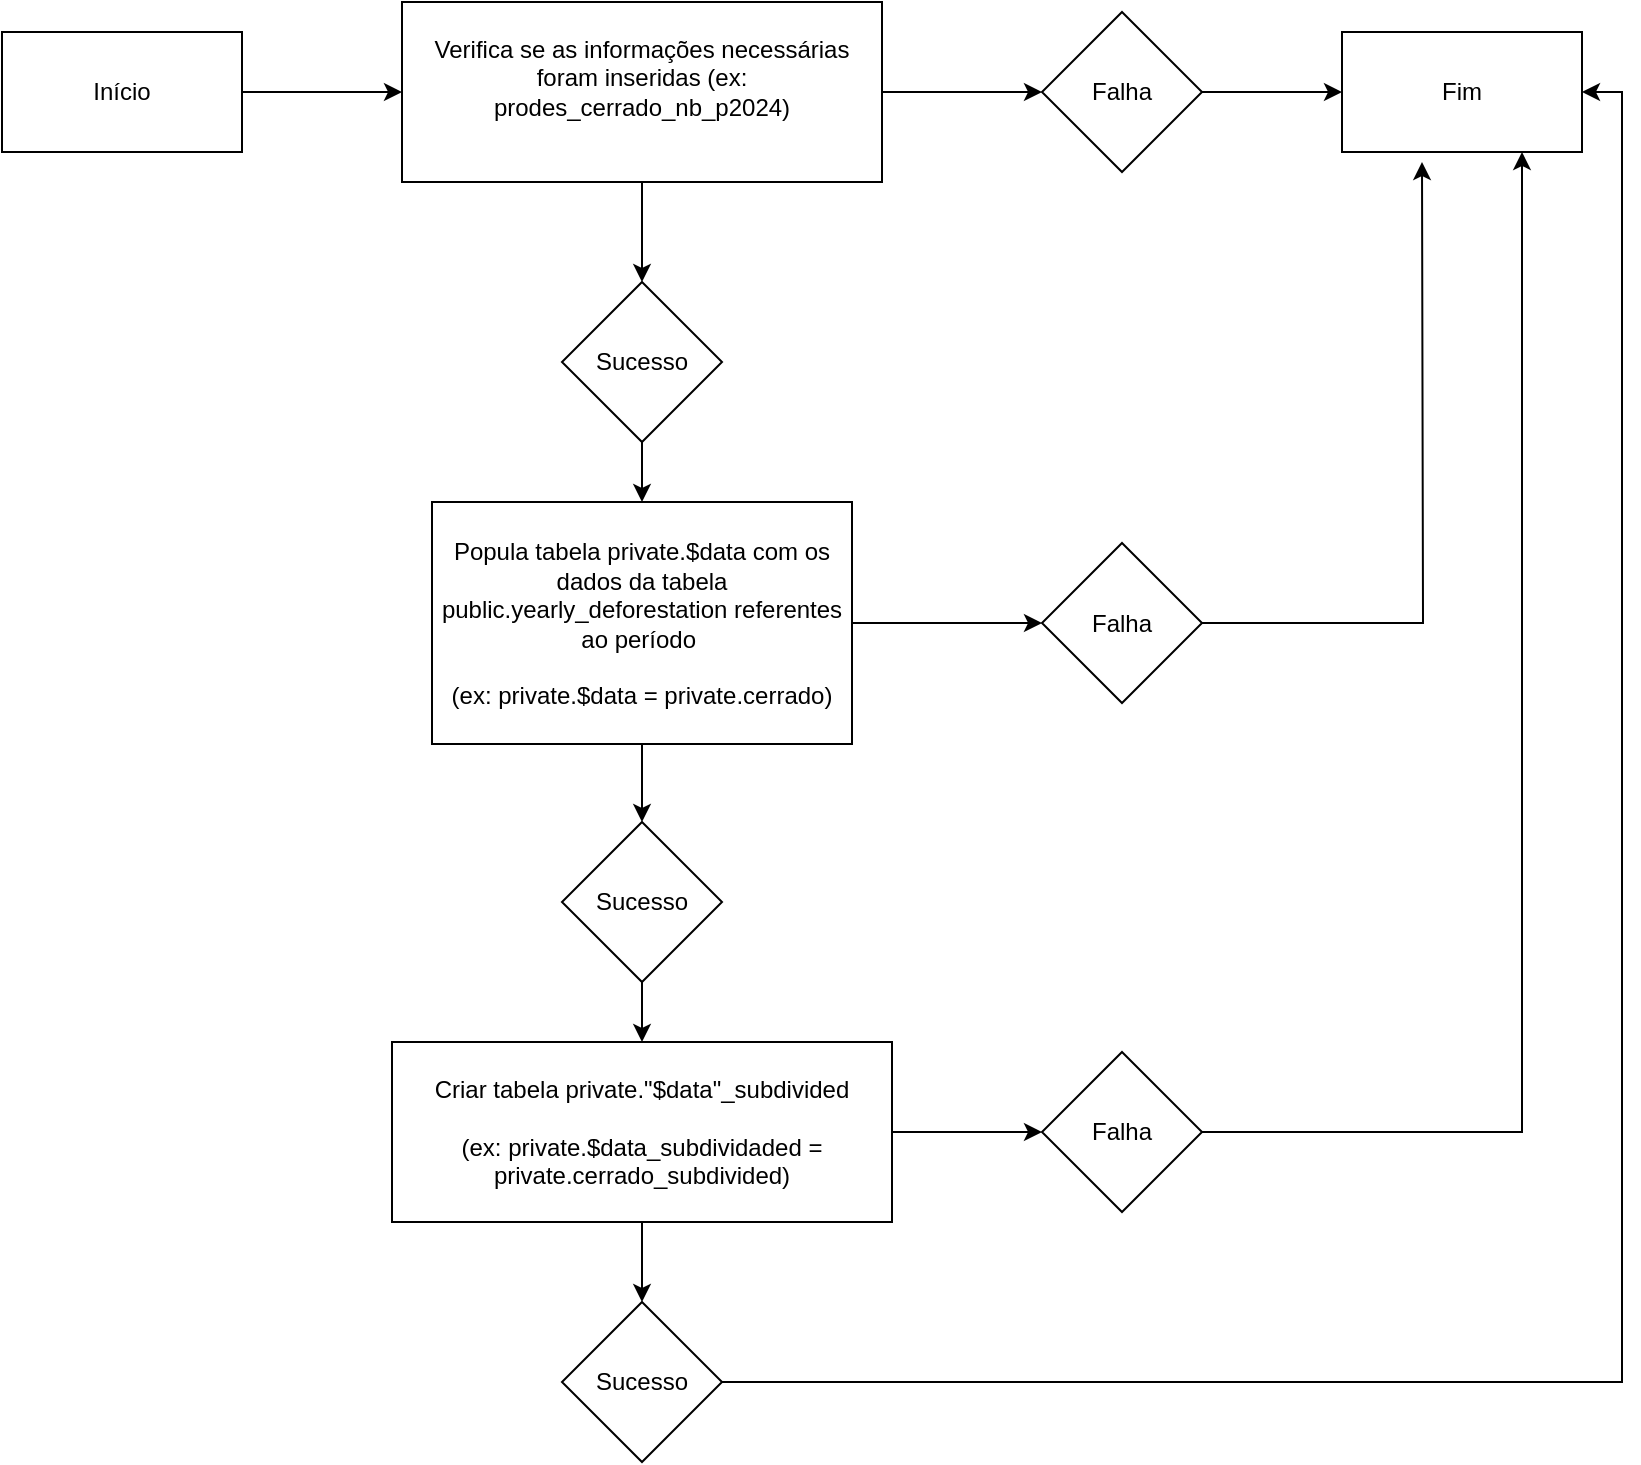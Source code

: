 <mxfile version="26.0.13" pages="3">
  <diagram name="Página-1" id="8NLPkhrriydRjew9v67C">
    <mxGraphModel dx="1605" dy="893" grid="1" gridSize="10" guides="1" tooltips="1" connect="1" arrows="1" fold="1" page="1" pageScale="1" pageWidth="827" pageHeight="1169" math="0" shadow="0">
      <root>
        <mxCell id="0" />
        <mxCell id="1" parent="0" />
        <mxCell id="Tnll7QAmCmm4RV6MWjEY-2" style="edgeStyle=orthogonalEdgeStyle;rounded=0;orthogonalLoop=1;jettySize=auto;html=1;entryX=0;entryY=0.5;entryDx=0;entryDy=0;" parent="1" source="Tnll7QAmCmm4RV6MWjEY-3" target="Tnll7QAmCmm4RV6MWjEY-7" edge="1">
          <mxGeometry relative="1" as="geometry" />
        </mxCell>
        <mxCell id="Tnll7QAmCmm4RV6MWjEY-3" value="Início" style="rounded=0;whiteSpace=wrap;html=1;" parent="1" vertex="1">
          <mxGeometry x="470" y="237" width="120" height="60" as="geometry" />
        </mxCell>
        <mxCell id="Tnll7QAmCmm4RV6MWjEY-4" value="&lt;font style=&quot;vertical-align: inherit;&quot;&gt;&lt;font style=&quot;vertical-align: inherit;&quot;&gt;Fim&lt;/font&gt;&lt;/font&gt;" style="rounded=0;whiteSpace=wrap;html=1;" parent="1" vertex="1">
          <mxGeometry x="1140" y="237" width="120" height="60" as="geometry" />
        </mxCell>
        <mxCell id="Tnll7QAmCmm4RV6MWjEY-5" value="" style="edgeStyle=orthogonalEdgeStyle;rounded=0;orthogonalLoop=1;jettySize=auto;html=1;" parent="1" source="Tnll7QAmCmm4RV6MWjEY-7" target="Tnll7QAmCmm4RV6MWjEY-18" edge="1">
          <mxGeometry relative="1" as="geometry" />
        </mxCell>
        <mxCell id="Tnll7QAmCmm4RV6MWjEY-6" style="edgeStyle=orthogonalEdgeStyle;rounded=0;orthogonalLoop=1;jettySize=auto;html=1;entryX=0;entryY=0.5;entryDx=0;entryDy=0;" parent="1" source="Tnll7QAmCmm4RV6MWjEY-7" target="Tnll7QAmCmm4RV6MWjEY-26" edge="1">
          <mxGeometry relative="1" as="geometry" />
        </mxCell>
        <mxCell id="Tnll7QAmCmm4RV6MWjEY-7" value="Verifica se as informações necessárias foram inseridas (ex: prodes_cerrado_nb_p2024)&lt;div&gt;&lt;br&gt;&lt;/div&gt;" style="whiteSpace=wrap;html=1;" parent="1" vertex="1">
          <mxGeometry x="670" y="222" width="240" height="90" as="geometry" />
        </mxCell>
        <mxCell id="Tnll7QAmCmm4RV6MWjEY-8" value="" style="edgeStyle=orthogonalEdgeStyle;rounded=0;orthogonalLoop=1;jettySize=auto;html=1;" parent="1" source="Tnll7QAmCmm4RV6MWjEY-26" target="Tnll7QAmCmm4RV6MWjEY-4" edge="1">
          <mxGeometry relative="1" as="geometry">
            <mxPoint x="970" y="272" as="sourcePoint" />
          </mxGeometry>
        </mxCell>
        <mxCell id="Tnll7QAmCmm4RV6MWjEY-9" value="" style="edgeStyle=orthogonalEdgeStyle;rounded=0;orthogonalLoop=1;jettySize=auto;html=1;" parent="1" source="Tnll7QAmCmm4RV6MWjEY-11" target="Tnll7QAmCmm4RV6MWjEY-15" edge="1">
          <mxGeometry relative="1" as="geometry" />
        </mxCell>
        <mxCell id="Tnll7QAmCmm4RV6MWjEY-10" value="" style="edgeStyle=orthogonalEdgeStyle;rounded=0;orthogonalLoop=1;jettySize=auto;html=1;" parent="1" source="Tnll7QAmCmm4RV6MWjEY-11" target="Tnll7QAmCmm4RV6MWjEY-23" edge="1">
          <mxGeometry relative="1" as="geometry" />
        </mxCell>
        <mxCell id="Tnll7QAmCmm4RV6MWjEY-11" value="Popula tabela private.$data com os dados da tabela public.yearly_deforestation referentes ao período&amp;nbsp;&lt;br&gt;&lt;br&gt;(ex: private.$data = private.cerrado)" style="whiteSpace=wrap;html=1;" parent="1" vertex="1">
          <mxGeometry x="685" y="472" width="210" height="121" as="geometry" />
        </mxCell>
        <mxCell id="Tnll7QAmCmm4RV6MWjEY-12" style="edgeStyle=orthogonalEdgeStyle;rounded=0;orthogonalLoop=1;jettySize=auto;html=1;entryX=1;entryY=0.5;entryDx=0;entryDy=0;" parent="1" source="Tnll7QAmCmm4RV6MWjEY-13" target="Tnll7QAmCmm4RV6MWjEY-4" edge="1">
          <mxGeometry relative="1" as="geometry" />
        </mxCell>
        <mxCell id="Tnll7QAmCmm4RV6MWjEY-13" value="Sucesso" style="rhombus;whiteSpace=wrap;html=1;" parent="1" vertex="1">
          <mxGeometry x="750" y="872" width="80" height="80" as="geometry" />
        </mxCell>
        <mxCell id="Tnll7QAmCmm4RV6MWjEY-14" style="edgeStyle=orthogonalEdgeStyle;rounded=0;orthogonalLoop=1;jettySize=auto;html=1;" parent="1" source="Tnll7QAmCmm4RV6MWjEY-15" edge="1">
          <mxGeometry relative="1" as="geometry">
            <mxPoint x="1180" y="302" as="targetPoint" />
          </mxGeometry>
        </mxCell>
        <mxCell id="Tnll7QAmCmm4RV6MWjEY-15" value="Falha" style="rhombus;whiteSpace=wrap;html=1;" parent="1" vertex="1">
          <mxGeometry x="990" y="492.5" width="80" height="80" as="geometry" />
        </mxCell>
        <mxCell id="Tnll7QAmCmm4RV6MWjEY-17" value="" style="edgeStyle=orthogonalEdgeStyle;rounded=0;orthogonalLoop=1;jettySize=auto;html=1;" parent="1" source="Tnll7QAmCmm4RV6MWjEY-18" target="Tnll7QAmCmm4RV6MWjEY-11" edge="1">
          <mxGeometry relative="1" as="geometry" />
        </mxCell>
        <mxCell id="Tnll7QAmCmm4RV6MWjEY-18" value="Sucesso" style="rhombus;whiteSpace=wrap;html=1;" parent="1" vertex="1">
          <mxGeometry x="750" y="362" width="80" height="80" as="geometry" />
        </mxCell>
        <mxCell id="Tnll7QAmCmm4RV6MWjEY-19" value="" style="edgeStyle=orthogonalEdgeStyle;rounded=0;orthogonalLoop=1;jettySize=auto;html=1;" parent="1" source="Tnll7QAmCmm4RV6MWjEY-21" target="Tnll7QAmCmm4RV6MWjEY-13" edge="1">
          <mxGeometry relative="1" as="geometry" />
        </mxCell>
        <mxCell id="Tnll7QAmCmm4RV6MWjEY-20" value="" style="edgeStyle=orthogonalEdgeStyle;rounded=0;orthogonalLoop=1;jettySize=auto;html=1;" parent="1" source="Tnll7QAmCmm4RV6MWjEY-21" target="Tnll7QAmCmm4RV6MWjEY-25" edge="1">
          <mxGeometry relative="1" as="geometry" />
        </mxCell>
        <mxCell id="Tnll7QAmCmm4RV6MWjEY-21" value="Criar tabela&amp;nbsp;private.&quot;$data&quot;_subdivided&lt;div&gt;&lt;br&gt;&lt;/div&gt;&lt;div&gt;(ex: private.$data_subdividaded = private.cerrado_subdivided)&lt;/div&gt;" style="whiteSpace=wrap;html=1;" parent="1" vertex="1">
          <mxGeometry x="665" y="742" width="250" height="90" as="geometry" />
        </mxCell>
        <mxCell id="Tnll7QAmCmm4RV6MWjEY-22" value="" style="edgeStyle=orthogonalEdgeStyle;rounded=0;orthogonalLoop=1;jettySize=auto;html=1;" parent="1" source="Tnll7QAmCmm4RV6MWjEY-23" target="Tnll7QAmCmm4RV6MWjEY-21" edge="1">
          <mxGeometry relative="1" as="geometry" />
        </mxCell>
        <mxCell id="Tnll7QAmCmm4RV6MWjEY-23" value="Sucesso" style="rhombus;whiteSpace=wrap;html=1;" parent="1" vertex="1">
          <mxGeometry x="750" y="632" width="80" height="80" as="geometry" />
        </mxCell>
        <mxCell id="Tnll7QAmCmm4RV6MWjEY-24" style="edgeStyle=orthogonalEdgeStyle;rounded=0;orthogonalLoop=1;jettySize=auto;html=1;entryX=0.75;entryY=1;entryDx=0;entryDy=0;" parent="1" source="Tnll7QAmCmm4RV6MWjEY-25" target="Tnll7QAmCmm4RV6MWjEY-4" edge="1">
          <mxGeometry relative="1" as="geometry" />
        </mxCell>
        <mxCell id="Tnll7QAmCmm4RV6MWjEY-25" value="Falha" style="rhombus;whiteSpace=wrap;html=1;" parent="1" vertex="1">
          <mxGeometry x="990" y="747" width="80" height="80" as="geometry" />
        </mxCell>
        <mxCell id="Tnll7QAmCmm4RV6MWjEY-26" value="Falha" style="rhombus;whiteSpace=wrap;html=1;" parent="1" vertex="1">
          <mxGeometry x="990" y="227" width="80" height="80" as="geometry" />
        </mxCell>
      </root>
    </mxGraphModel>
  </diagram>
  <diagram id="pU0RXOq1ph4xjPEUFEaU" name="Página-2">
    <mxGraphModel dx="1364" dy="759" grid="1" gridSize="10" guides="1" tooltips="1" connect="1" arrows="1" fold="1" page="1" pageScale="1" pageWidth="827" pageHeight="1169" math="0" shadow="0">
      <root>
        <mxCell id="0" />
        <mxCell id="1" parent="0" />
        <mxCell id="KhcOfiiCLp5HfuX38YuG-1" value="" style="edgeStyle=orthogonalEdgeStyle;rounded=0;orthogonalLoop=1;jettySize=auto;html=1;" parent="1" source="KhcOfiiCLp5HfuX38YuG-2" target="KhcOfiiCLp5HfuX38YuG-6" edge="1">
          <mxGeometry relative="1" as="geometry" />
        </mxCell>
        <mxCell id="KhcOfiiCLp5HfuX38YuG-2" value="Início" style="rounded=0;whiteSpace=wrap;html=1;" parent="1" vertex="1">
          <mxGeometry x="600" y="219" width="120" height="60" as="geometry" />
        </mxCell>
        <mxCell id="KhcOfiiCLp5HfuX38YuG-3" value="Fim" style="rounded=0;whiteSpace=wrap;html=1;" parent="1" vertex="1">
          <mxGeometry x="1200" y="219" width="120" height="60" as="geometry" />
        </mxCell>
        <mxCell id="KhcOfiiCLp5HfuX38YuG-4" value="" style="edgeStyle=orthogonalEdgeStyle;rounded=0;orthogonalLoop=1;jettySize=auto;html=1;" parent="1" source="KhcOfiiCLp5HfuX38YuG-6" target="KhcOfiiCLp5HfuX38YuG-8" edge="1">
          <mxGeometry relative="1" as="geometry" />
        </mxCell>
        <mxCell id="KhcOfiiCLp5HfuX38YuG-5" value="" style="edgeStyle=orthogonalEdgeStyle;rounded=0;orthogonalLoop=1;jettySize=auto;html=1;" parent="1" source="KhcOfiiCLp5HfuX38YuG-6" target="KhcOfiiCLp5HfuX38YuG-10" edge="1">
          <mxGeometry relative="1" as="geometry" />
        </mxCell>
        <mxCell id="KhcOfiiCLp5HfuX38YuG-6" value="Verificar se as tabelas $data e $data_subdivided foram criadas e populadas corretamente" style="whiteSpace=wrap;html=1;rounded=0;" parent="1" vertex="1">
          <mxGeometry x="800" y="199" width="180" height="100" as="geometry" />
        </mxCell>
        <mxCell id="KhcOfiiCLp5HfuX38YuG-7" style="edgeStyle=orthogonalEdgeStyle;rounded=0;orthogonalLoop=1;jettySize=auto;html=1;exitX=1;exitY=0.5;exitDx=0;exitDy=0;" parent="1" source="KhcOfiiCLp5HfuX38YuG-8" target="KhcOfiiCLp5HfuX38YuG-3" edge="1">
          <mxGeometry relative="1" as="geometry" />
        </mxCell>
        <mxCell id="KhcOfiiCLp5HfuX38YuG-8" value="Falha" style="rhombus;whiteSpace=wrap;html=1;rounded=0;" parent="1" vertex="1">
          <mxGeometry x="1050" y="209" width="80" height="80" as="geometry" />
        </mxCell>
        <mxCell id="KhcOfiiCLp5HfuX38YuG-9" value="" style="edgeStyle=orthogonalEdgeStyle;rounded=0;orthogonalLoop=1;jettySize=auto;html=1;" parent="1" source="KhcOfiiCLp5HfuX38YuG-10" target="KhcOfiiCLp5HfuX38YuG-12" edge="1">
          <mxGeometry relative="1" as="geometry" />
        </mxCell>
        <mxCell id="KhcOfiiCLp5HfuX38YuG-10" value="Sucesso" style="rhombus;whiteSpace=wrap;html=1;rounded=0;" parent="1" vertex="1">
          <mxGeometry x="850" y="349" width="80" height="80" as="geometry" />
        </mxCell>
        <mxCell id="KhcOfiiCLp5HfuX38YuG-11" value="" style="edgeStyle=orthogonalEdgeStyle;rounded=0;orthogonalLoop=1;jettySize=auto;html=1;" parent="1" source="KhcOfiiCLp5HfuX38YuG-12" target="KhcOfiiCLp5HfuX38YuG-14" edge="1">
          <mxGeometry relative="1" as="geometry" />
        </mxCell>
        <mxCell id="KhcOfiiCLp5HfuX38YuG-12" value="Iniciar inserção das Features" style="whiteSpace=wrap;html=1;rounded=0;" parent="1" vertex="1">
          <mxGeometry x="830" y="469" width="120" height="60" as="geometry" />
        </mxCell>
        <mxCell id="KhcOfiiCLp5HfuX38YuG-13" value="" style="edgeStyle=orthogonalEdgeStyle;rounded=0;orthogonalLoop=1;jettySize=auto;html=1;" parent="1" source="KhcOfiiCLp5HfuX38YuG-14" target="KhcOfiiCLp5HfuX38YuG-17" edge="1">
          <mxGeometry relative="1" as="geometry" />
        </mxCell>
        <mxCell id="KhcOfiiCLp5HfuX38YuG-14" value="armazenar um array com todas as tadas iniciais do período a ser gerado ex:" style="whiteSpace=wrap;html=1;rounded=0;" parent="1" vertex="1">
          <mxGeometry x="800" y="572.5" width="180" height="100" as="geometry" />
        </mxCell>
        <mxCell id="KhcOfiiCLp5HfuX38YuG-15" value="" style="edgeStyle=orthogonalEdgeStyle;rounded=0;orthogonalLoop=1;jettySize=auto;html=1;" parent="1" source="KhcOfiiCLp5HfuX38YuG-17" target="KhcOfiiCLp5HfuX38YuG-29" edge="1">
          <mxGeometry relative="1" as="geometry" />
        </mxCell>
        <mxCell id="KhcOfiiCLp5HfuX38YuG-16" value="" style="edgeStyle=orthogonalEdgeStyle;rounded=0;orthogonalLoop=1;jettySize=auto;html=1;" parent="1" source="KhcOfiiCLp5HfuX38YuG-17" target="KhcOfiiCLp5HfuX38YuG-31" edge="1">
          <mxGeometry relative="1" as="geometry" />
        </mxCell>
        <mxCell id="KhcOfiiCLp5HfuX38YuG-17" value="Realizar a inserção na tabela features" style="whiteSpace=wrap;html=1;rounded=0;" parent="1" vertex="1">
          <mxGeometry x="830" y="759" width="120" height="60" as="geometry" />
        </mxCell>
        <mxCell id="KhcOfiiCLp5HfuX38YuG-18" value="" style="endArrow=none;dashed=1;html=1;rounded=0;" parent="1" edge="1">
          <mxGeometry width="50" height="50" relative="1" as="geometry">
            <mxPoint x="240" y="450" as="sourcePoint" />
            <mxPoint x="240" y="450" as="targetPoint" />
            <Array as="points">
              <mxPoint x="240" y="880" />
              <mxPoint x="700" y="880" />
              <mxPoint x="700" y="450" />
            </Array>
          </mxGeometry>
        </mxCell>
        <mxCell id="KhcOfiiCLp5HfuX38YuG-19" value="" style="group" parent="1" vertex="1" connectable="0">
          <mxGeometry x="280" y="500" width="380" height="320" as="geometry" />
        </mxCell>
        <mxCell id="KhcOfiiCLp5HfuX38YuG-20" value="Processo feito para cada loi (1, 2, 3, 4)" style="text;strokeColor=none;fillColor=none;html=1;fontSize=24;fontStyle=1;verticalAlign=middle;align=center;" parent="KhcOfiiCLp5HfuX38YuG-19" vertex="1">
          <mxGeometry x="140" width="100" height="40" as="geometry" />
        </mxCell>
        <mxCell id="KhcOfiiCLp5HfuX38YuG-21" value="" style="group" parent="KhcOfiiCLp5HfuX38YuG-19" vertex="1" connectable="0">
          <mxGeometry y="63.5" width="380" height="140" as="geometry" />
        </mxCell>
        <mxCell id="KhcOfiiCLp5HfuX38YuG-22" value="&lt;h1 style=&quot;margin-top: 0px;&quot;&gt;Cerrado: 2022, 2023, 2024 =&lt;/h1&gt;&lt;p&gt;&lt;span style=&quot;text-align: center; text-wrap-mode: nowrap;&quot;&gt;start_date = [&#39;2022-07-31&#39;, &#39;2023-07-31&#39;, &#39;2024-07-31&#39;]&lt;/span&gt;&lt;/p&gt;&lt;p&gt;&lt;span style=&quot;text-align: center; text-wrap-mode: nowrap; background-color: transparent; color: light-dark(rgb(0, 0, 0), rgb(255, 255, 255));&quot;&gt;end_date = [&#39;2021-08-01&#39;, &#39;2022-08-01&#39;, &#39;2023-08-01&#39;]&lt;/span&gt;&lt;/p&gt;" style="text;html=1;whiteSpace=wrap;overflow=hidden;rounded=0;" parent="KhcOfiiCLp5HfuX38YuG-21" vertex="1">
          <mxGeometry x="30" y="20" width="350" height="120" as="geometry" />
        </mxCell>
        <mxCell id="KhcOfiiCLp5HfuX38YuG-23" value="" style="endArrow=none;dashed=1;html=1;rounded=0;" parent="KhcOfiiCLp5HfuX38YuG-21" edge="1">
          <mxGeometry width="50" height="50" relative="1" as="geometry">
            <mxPoint as="sourcePoint" />
            <mxPoint as="targetPoint" />
            <Array as="points">
              <mxPoint x="380" />
              <mxPoint x="380" y="140" />
              <mxPoint y="140" />
            </Array>
          </mxGeometry>
        </mxCell>
        <mxCell id="KhcOfiiCLp5HfuX38YuG-24" value="" style="group" parent="KhcOfiiCLp5HfuX38YuG-19" vertex="1" connectable="0">
          <mxGeometry x="30" y="240" width="320" height="80" as="geometry" />
        </mxCell>
        <mxCell id="KhcOfiiCLp5HfuX38YuG-25" value="query_by_year.sh" style="text;strokeColor=none;fillColor=none;html=1;fontSize=24;fontStyle=1;verticalAlign=middle;align=center;" parent="KhcOfiiCLp5HfuX38YuG-24" vertex="1">
          <mxGeometry x="110" y="20" width="100" height="40" as="geometry" />
        </mxCell>
        <mxCell id="KhcOfiiCLp5HfuX38YuG-26" value="" style="endArrow=none;dashed=1;html=1;rounded=0;" parent="KhcOfiiCLp5HfuX38YuG-24" edge="1">
          <mxGeometry width="50" height="50" relative="1" as="geometry">
            <mxPoint as="sourcePoint" />
            <mxPoint as="targetPoint" />
            <Array as="points">
              <mxPoint x="320" />
              <mxPoint x="320" y="80" />
              <mxPoint y="80" />
            </Array>
          </mxGeometry>
        </mxCell>
        <mxCell id="KhcOfiiCLp5HfuX38YuG-27" value="" style="shape=flexArrow;endArrow=classic;html=1;rounded=0;" parent="1" source="KhcOfiiCLp5HfuX38YuG-14" target="KhcOfiiCLp5HfuX38YuG-22" edge="1">
          <mxGeometry width="50" height="50" relative="1" as="geometry">
            <mxPoint x="640" y="449" as="sourcePoint" />
            <mxPoint x="580" y="499" as="targetPoint" />
          </mxGeometry>
        </mxCell>
        <mxCell id="KhcOfiiCLp5HfuX38YuG-28" style="edgeStyle=orthogonalEdgeStyle;rounded=0;orthogonalLoop=1;jettySize=auto;html=1;entryX=0.75;entryY=1;entryDx=0;entryDy=0;" parent="1" source="KhcOfiiCLp5HfuX38YuG-29" target="KhcOfiiCLp5HfuX38YuG-3" edge="1">
          <mxGeometry relative="1" as="geometry" />
        </mxCell>
        <mxCell id="KhcOfiiCLp5HfuX38YuG-29" value="Sucesso" style="rhombus;whiteSpace=wrap;html=1;rounded=0;" parent="1" vertex="1">
          <mxGeometry x="850" y="889" width="80" height="80" as="geometry" />
        </mxCell>
        <mxCell id="KhcOfiiCLp5HfuX38YuG-30" style="edgeStyle=orthogonalEdgeStyle;rounded=0;orthogonalLoop=1;jettySize=auto;html=1;" parent="1" source="KhcOfiiCLp5HfuX38YuG-31" edge="1">
          <mxGeometry relative="1" as="geometry">
            <mxPoint x="1260" y="280" as="targetPoint" />
          </mxGeometry>
        </mxCell>
        <mxCell id="KhcOfiiCLp5HfuX38YuG-31" value="Falha" style="rhombus;whiteSpace=wrap;html=1;rounded=0;" parent="1" vertex="1">
          <mxGeometry x="1050" y="749" width="80" height="80" as="geometry" />
        </mxCell>
      </root>
    </mxGraphModel>
  </diagram>
  <diagram id="mw4lKIC0Vdc1x1iNzVJi" name="Página-3">
    <mxGraphModel dx="3307" dy="1380" grid="1" gridSize="10" guides="1" tooltips="1" connect="1" arrows="1" fold="1" page="1" pageScale="1" pageWidth="827" pageHeight="1169" math="0" shadow="0">
      <root>
        <mxCell id="0" />
        <mxCell id="1" parent="0" />
        <mxCell id="MLYL3sheuop6lG8gzO3--1" value="" style="edgeStyle=orthogonalEdgeStyle;rounded=0;orthogonalLoop=1;jettySize=auto;html=1;" parent="1" source="MLYL3sheuop6lG8gzO3--3" target="MLYL3sheuop6lG8gzO3--7" edge="1">
          <mxGeometry relative="1" as="geometry" />
        </mxCell>
        <mxCell id="MLYL3sheuop6lG8gzO3--2" value="" style="edgeStyle=orthogonalEdgeStyle;rounded=0;orthogonalLoop=1;jettySize=auto;html=1;" parent="1" source="MLYL3sheuop6lG8gzO3--3" target="MLYL3sheuop6lG8gzO3--10" edge="1">
          <mxGeometry relative="1" as="geometry" />
        </mxCell>
        <mxCell id="MLYL3sheuop6lG8gzO3--3" value="Gerar arquivos de classe (tabela data_class)" style="rounded=0;whiteSpace=wrap;html=1;" parent="1" vertex="1">
          <mxGeometry x="-90" y="290" width="120" height="60" as="geometry" />
        </mxCell>
        <mxCell id="MLYL3sheuop6lG8gzO3--4" value="" style="edgeStyle=orthogonalEdgeStyle;rounded=0;orthogonalLoop=1;jettySize=auto;html=1;" parent="1" source="MLYL3sheuop6lG8gzO3--5" target="MLYL3sheuop6lG8gzO3--3" edge="1">
          <mxGeometry relative="1" as="geometry" />
        </mxCell>
        <mxCell id="MLYL3sheuop6lG8gzO3--5" value="Início" style="rounded=0;whiteSpace=wrap;html=1;" parent="1" vertex="1">
          <mxGeometry x="-270" y="290" width="120" height="60" as="geometry" />
        </mxCell>
        <mxCell id="MLYL3sheuop6lG8gzO3--6" value="" style="edgeStyle=orthogonalEdgeStyle;rounded=0;orthogonalLoop=1;jettySize=auto;html=1;" parent="1" source="MLYL3sheuop6lG8gzO3--7" target="MLYL3sheuop6lG8gzO3--8" edge="1">
          <mxGeometry relative="1" as="geometry" />
        </mxCell>
        <mxCell id="MLYL3sheuop6lG8gzO3--7" value="Falha" style="rhombus;whiteSpace=wrap;html=1;rounded=0;" parent="1" vertex="1">
          <mxGeometry x="90" y="280" width="80" height="80" as="geometry" />
        </mxCell>
        <mxCell id="MLYL3sheuop6lG8gzO3--8" value="Fim" style="whiteSpace=wrap;html=1;rounded=0;" parent="1" vertex="1">
          <mxGeometry x="230" y="290" width="120" height="60" as="geometry" />
        </mxCell>
        <mxCell id="MLYL3sheuop6lG8gzO3--9" value="" style="edgeStyle=orthogonalEdgeStyle;rounded=0;orthogonalLoop=1;jettySize=auto;html=1;" parent="1" source="MLYL3sheuop6lG8gzO3--10" target="MLYL3sheuop6lG8gzO3--13" edge="1">
          <mxGeometry relative="1" as="geometry" />
        </mxCell>
        <mxCell id="MLYL3sheuop6lG8gzO3--10" value="Sucesso" style="rhombus;whiteSpace=wrap;html=1;rounded=0;" parent="1" vertex="1">
          <mxGeometry x="-70" y="420" width="80" height="80" as="geometry" />
        </mxCell>
        <mxCell id="MLYL3sheuop6lG8gzO3--11" value="" style="edgeStyle=orthogonalEdgeStyle;rounded=0;orthogonalLoop=1;jettySize=auto;html=1;" parent="1" source="MLYL3sheuop6lG8gzO3--13" target="MLYL3sheuop6lG8gzO3--14" edge="1">
          <mxGeometry relative="1" as="geometry" />
        </mxCell>
        <mxCell id="MLYL3sheuop6lG8gzO3--12" value="" style="edgeStyle=orthogonalEdgeStyle;rounded=0;orthogonalLoop=1;jettySize=auto;html=1;" parent="1" source="MLYL3sheuop6lG8gzO3--13" target="MLYL3sheuop6lG8gzO3--17" edge="1">
          <mxGeometry relative="1" as="geometry" />
        </mxCell>
        <mxCell id="MLYL3sheuop6lG8gzO3--13" value="Gerar arquivos de Filter (tabela data_filter)" style="whiteSpace=wrap;html=1;rounded=0;" parent="1" vertex="1">
          <mxGeometry x="-90" y="540" width="120" height="60" as="geometry" />
        </mxCell>
        <mxCell id="MLYL3sheuop6lG8gzO3--14" value="Falha" style="rhombus;whiteSpace=wrap;html=1;rounded=0;" parent="1" vertex="1">
          <mxGeometry x="90" y="530" width="80" height="80" as="geometry" />
        </mxCell>
        <mxCell id="MLYL3sheuop6lG8gzO3--15" style="edgeStyle=orthogonalEdgeStyle;rounded=0;orthogonalLoop=1;jettySize=auto;html=1;entryX=0.175;entryY=0.983;entryDx=0;entryDy=0;entryPerimeter=0;" parent="1" source="MLYL3sheuop6lG8gzO3--14" target="MLYL3sheuop6lG8gzO3--8" edge="1">
          <mxGeometry relative="1" as="geometry" />
        </mxCell>
        <mxCell id="MLYL3sheuop6lG8gzO3--16" value="" style="edgeStyle=orthogonalEdgeStyle;rounded=0;orthogonalLoop=1;jettySize=auto;html=1;" parent="1" source="MLYL3sheuop6lG8gzO3--17" target="MLYL3sheuop6lG8gzO3--20" edge="1">
          <mxGeometry relative="1" as="geometry" />
        </mxCell>
        <mxCell id="MLYL3sheuop6lG8gzO3--17" value="Sucesso" style="rhombus;whiteSpace=wrap;html=1;rounded=0;" parent="1" vertex="1">
          <mxGeometry x="-70" y="640" width="80" height="80" as="geometry" />
        </mxCell>
        <mxCell id="MLYL3sheuop6lG8gzO3--18" value="" style="edgeStyle=orthogonalEdgeStyle;rounded=0;orthogonalLoop=1;jettySize=auto;html=1;" parent="1" source="MLYL3sheuop6lG8gzO3--20" target="MLYL3sheuop6lG8gzO3--21" edge="1">
          <mxGeometry relative="1" as="geometry" />
        </mxCell>
        <mxCell id="MLYL3sheuop6lG8gzO3--19" value="" style="edgeStyle=orthogonalEdgeStyle;rounded=0;orthogonalLoop=1;jettySize=auto;html=1;" parent="1" source="MLYL3sheuop6lG8gzO3--20" target="MLYL3sheuop6lG8gzO3--24" edge="1">
          <mxGeometry relative="1" as="geometry" />
        </mxCell>
        <mxCell id="MLYL3sheuop6lG8gzO3--20" value="Criar arquivos Loinames (tabela loi_names)" style="whiteSpace=wrap;html=1;rounded=0;" parent="1" vertex="1">
          <mxGeometry x="-90" y="770" width="120" height="60" as="geometry" />
        </mxCell>
        <mxCell id="MLYL3sheuop6lG8gzO3--21" value="Falha" style="rhombus;whiteSpace=wrap;html=1;rounded=0;" parent="1" vertex="1">
          <mxGeometry x="90" y="760" width="80" height="80" as="geometry" />
        </mxCell>
        <mxCell id="MLYL3sheuop6lG8gzO3--22" style="edgeStyle=orthogonalEdgeStyle;rounded=0;orthogonalLoop=1;jettySize=auto;html=1;entryX=0.333;entryY=1;entryDx=0;entryDy=0;entryPerimeter=0;" parent="1" source="MLYL3sheuop6lG8gzO3--21" target="MLYL3sheuop6lG8gzO3--8" edge="1">
          <mxGeometry relative="1" as="geometry">
            <mxPoint x="270" y="360" as="targetPoint" />
          </mxGeometry>
        </mxCell>
        <mxCell id="MLYL3sheuop6lG8gzO3--23" value="" style="edgeStyle=orthogonalEdgeStyle;rounded=0;orthogonalLoop=1;jettySize=auto;html=1;" parent="1" source="MLYL3sheuop6lG8gzO3--24" target="MLYL3sheuop6lG8gzO3--27" edge="1">
          <mxGeometry relative="1" as="geometry" />
        </mxCell>
        <mxCell id="MLYL3sheuop6lG8gzO3--24" value="Sucesso" style="rhombus;whiteSpace=wrap;html=1;rounded=0;" parent="1" vertex="1">
          <mxGeometry x="-70" y="900" width="80" height="80" as="geometry" />
        </mxCell>
        <mxCell id="MLYL3sheuop6lG8gzO3--25" value="" style="edgeStyle=orthogonalEdgeStyle;rounded=0;orthogonalLoop=1;jettySize=auto;html=1;" parent="1" source="MLYL3sheuop6lG8gzO3--27" target="MLYL3sheuop6lG8gzO3--30" edge="1">
          <mxGeometry relative="1" as="geometry" />
        </mxCell>
        <mxCell id="MLYL3sheuop6lG8gzO3--26" value="" style="edgeStyle=orthogonalEdgeStyle;rounded=0;orthogonalLoop=1;jettySize=auto;html=1;" parent="1" source="MLYL3sheuop6lG8gzO3--27" target="MLYL3sheuop6lG8gzO3--32" edge="1">
          <mxGeometry relative="1" as="geometry" />
        </mxCell>
        <mxCell id="MLYL3sheuop6lG8gzO3--27" value="Criar arquivos Lois" style="whiteSpace=wrap;html=1;rounded=0;" parent="1" vertex="1">
          <mxGeometry x="-90" y="1070" width="120" height="60" as="geometry" />
        </mxCell>
        <mxCell id="MLYL3sheuop6lG8gzO3--28" value="&lt;h1 style=&quot;margin-top: 0px;&quot;&gt;SQL&lt;/h1&gt;&lt;p&gt;&lt;span style=&quot;text-align: center;&quot;&gt;select distict(dll.id_data, ll.id_loi) from data_loi_loinames dll&lt;/span&gt;&lt;/p&gt;&lt;div style=&quot;text-align: center;&quot;&gt;inner join loi_loinames ll on ll.gid_loinames = dll.id_loi_loinames&lt;/div&gt;" style="text;html=1;whiteSpace=wrap;overflow=hidden;rounded=0;" parent="1" vertex="1">
          <mxGeometry x="-460" y="1030" width="330" height="130" as="geometry" />
        </mxCell>
        <mxCell id="MLYL3sheuop6lG8gzO3--29" value="" style="edgeStyle=orthogonalEdgeStyle;rounded=0;orthogonalLoop=1;jettySize=auto;html=1;" parent="1" source="MLYL3sheuop6lG8gzO3--30" target="MLYL3sheuop6lG8gzO3--35" edge="1">
          <mxGeometry relative="1" as="geometry" />
        </mxCell>
        <mxCell id="MLYL3sheuop6lG8gzO3--30" value="Sucesso" style="rhombus;whiteSpace=wrap;html=1;rounded=0;" parent="1" vertex="1">
          <mxGeometry x="-70" y="1200" width="80" height="80" as="geometry" />
        </mxCell>
        <mxCell id="MLYL3sheuop6lG8gzO3--31" style="edgeStyle=orthogonalEdgeStyle;rounded=0;orthogonalLoop=1;jettySize=auto;html=1;entryX=0.5;entryY=1;entryDx=0;entryDy=0;" parent="1" source="MLYL3sheuop6lG8gzO3--32" target="MLYL3sheuop6lG8gzO3--8" edge="1">
          <mxGeometry relative="1" as="geometry" />
        </mxCell>
        <mxCell id="MLYL3sheuop6lG8gzO3--32" value="Falha" style="rhombus;whiteSpace=wrap;html=1;rounded=0;" parent="1" vertex="1">
          <mxGeometry x="90" y="1060" width="80" height="80" as="geometry" />
        </mxCell>
        <mxCell id="MLYL3sheuop6lG8gzO3--33" value="" style="edgeStyle=orthogonalEdgeStyle;rounded=0;orthogonalLoop=1;jettySize=auto;html=1;" parent="1" source="MLYL3sheuop6lG8gzO3--35" target="MLYL3sheuop6lG8gzO3--36" edge="1">
          <mxGeometry relative="1" as="geometry" />
        </mxCell>
        <mxCell id="MLYL3sheuop6lG8gzO3--34" value="" style="edgeStyle=orthogonalEdgeStyle;rounded=0;orthogonalLoop=1;jettySize=auto;html=1;" parent="1" source="MLYL3sheuop6lG8gzO3--35" edge="1">
          <mxGeometry relative="1" as="geometry">
            <mxPoint x="-30" y="1510" as="targetPoint" />
          </mxGeometry>
        </mxCell>
        <mxCell id="MLYL3sheuop6lG8gzO3--35" value="Criar arquivos de periods (tabela period)" style="whiteSpace=wrap;html=1;rounded=0;" parent="1" vertex="1">
          <mxGeometry x="-90" y="1370" width="120" height="60" as="geometry" />
        </mxCell>
        <mxCell id="MLYL3sheuop6lG8gzO3--36" value="Falha" style="rhombus;whiteSpace=wrap;html=1;rounded=0;" parent="1" vertex="1">
          <mxGeometry x="90" y="1360" width="80" height="80" as="geometry" />
        </mxCell>
        <mxCell id="MLYL3sheuop6lG8gzO3--37" style="edgeStyle=orthogonalEdgeStyle;rounded=0;orthogonalLoop=1;jettySize=auto;html=1;entryX=0.631;entryY=1.013;entryDx=0;entryDy=0;entryPerimeter=0;" parent="1" source="MLYL3sheuop6lG8gzO3--36" target="MLYL3sheuop6lG8gzO3--8" edge="1">
          <mxGeometry relative="1" as="geometry">
            <mxPoint x="308" y="357" as="targetPoint" />
          </mxGeometry>
        </mxCell>
        <mxCell id="MLYL3sheuop6lG8gzO3--38" value="" style="edgeStyle=orthogonalEdgeStyle;rounded=0;orthogonalLoop=1;jettySize=auto;html=1;" parent="1" source="MLYL3sheuop6lG8gzO3--39" target="MLYL3sheuop6lG8gzO3--42" edge="1">
          <mxGeometry relative="1" as="geometry" />
        </mxCell>
        <mxCell id="MLYL3sheuop6lG8gzO3--39" value="Sucesso" style="rhombus;whiteSpace=wrap;html=1;rounded=0;" parent="1" vertex="1">
          <mxGeometry x="-70" y="1511" width="80" height="80" as="geometry" />
        </mxCell>
        <mxCell id="MLYL3sheuop6lG8gzO3--40" value="" style="edgeStyle=orthogonalEdgeStyle;rounded=0;orthogonalLoop=1;jettySize=auto;html=1;" parent="1" source="MLYL3sheuop6lG8gzO3--42" target="MLYL3sheuop6lG8gzO3--44" edge="1">
          <mxGeometry relative="1" as="geometry" />
        </mxCell>
        <mxCell id="MLYL3sheuop6lG8gzO3--41" value="" style="edgeStyle=orthogonalEdgeStyle;rounded=0;orthogonalLoop=1;jettySize=auto;html=1;" parent="1" source="MLYL3sheuop6lG8gzO3--42" target="MLYL3sheuop6lG8gzO3--46" edge="1">
          <mxGeometry relative="1" as="geometry" />
        </mxCell>
        <mxCell id="MLYL3sheuop6lG8gzO3--42" value="Gerar arquivos de Data" style="whiteSpace=wrap;html=1;rounded=0;" parent="1" vertex="1">
          <mxGeometry x="-90" y="1681" width="120" height="60" as="geometry" />
        </mxCell>
        <mxCell id="MLYL3sheuop6lG8gzO3--43" style="edgeStyle=orthogonalEdgeStyle;rounded=0;orthogonalLoop=1;jettySize=auto;html=1;entryX=0.75;entryY=1;entryDx=0;entryDy=0;" parent="1" source="MLYL3sheuop6lG8gzO3--44" target="MLYL3sheuop6lG8gzO3--8" edge="1">
          <mxGeometry relative="1" as="geometry" />
        </mxCell>
        <mxCell id="MLYL3sheuop6lG8gzO3--44" value="Falha" style="rhombus;whiteSpace=wrap;html=1;rounded=0;" parent="1" vertex="1">
          <mxGeometry x="90" y="1671" width="80" height="80" as="geometry" />
        </mxCell>
        <mxCell id="MLYL3sheuop6lG8gzO3--45" style="edgeStyle=orthogonalEdgeStyle;rounded=0;orthogonalLoop=1;jettySize=auto;html=1;entryX=0.901;entryY=0.992;entryDx=0;entryDy=0;entryPerimeter=0;" parent="1" source="MLYL3sheuop6lG8gzO3--46" target="MLYL3sheuop6lG8gzO3--8" edge="1">
          <mxGeometry relative="1" as="geometry">
            <mxPoint x="338" y="354" as="targetPoint" />
          </mxGeometry>
        </mxCell>
        <mxCell id="MLYL3sheuop6lG8gzO3--46" value="Sucesso" style="rhombus;whiteSpace=wrap;html=1;rounded=0;" parent="1" vertex="1">
          <mxGeometry x="-70" y="1811" width="80" height="80" as="geometry" />
        </mxCell>
      </root>
    </mxGraphModel>
  </diagram>
</mxfile>
